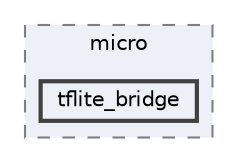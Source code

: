 digraph "Arduino/GetStartedWithMachineLearningOnArduino/tflite-micro-arduino-examples-main/src/tensorflow/lite/micro/tflite_bridge"
{
 // LATEX_PDF_SIZE
  bgcolor="transparent";
  edge [fontname=Helvetica,fontsize=10,labelfontname=Helvetica,labelfontsize=10];
  node [fontname=Helvetica,fontsize=10,shape=box,height=0.2,width=0.4];
  compound=true
  subgraph clusterdir_1b0396a7ea9813664864d85bc47e2a73 {
    graph [ bgcolor="#edf0f7", pencolor="grey50", label="micro", fontname=Helvetica,fontsize=10 style="filled,dashed", URL="dir_1b0396a7ea9813664864d85bc47e2a73.html",tooltip=""]
  dir_9ca0540082f5c45d2b8bed83418fcaed [label="tflite_bridge", fillcolor="#edf0f7", color="grey25", style="filled,bold", URL="dir_9ca0540082f5c45d2b8bed83418fcaed.html",tooltip=""];
  }
}
